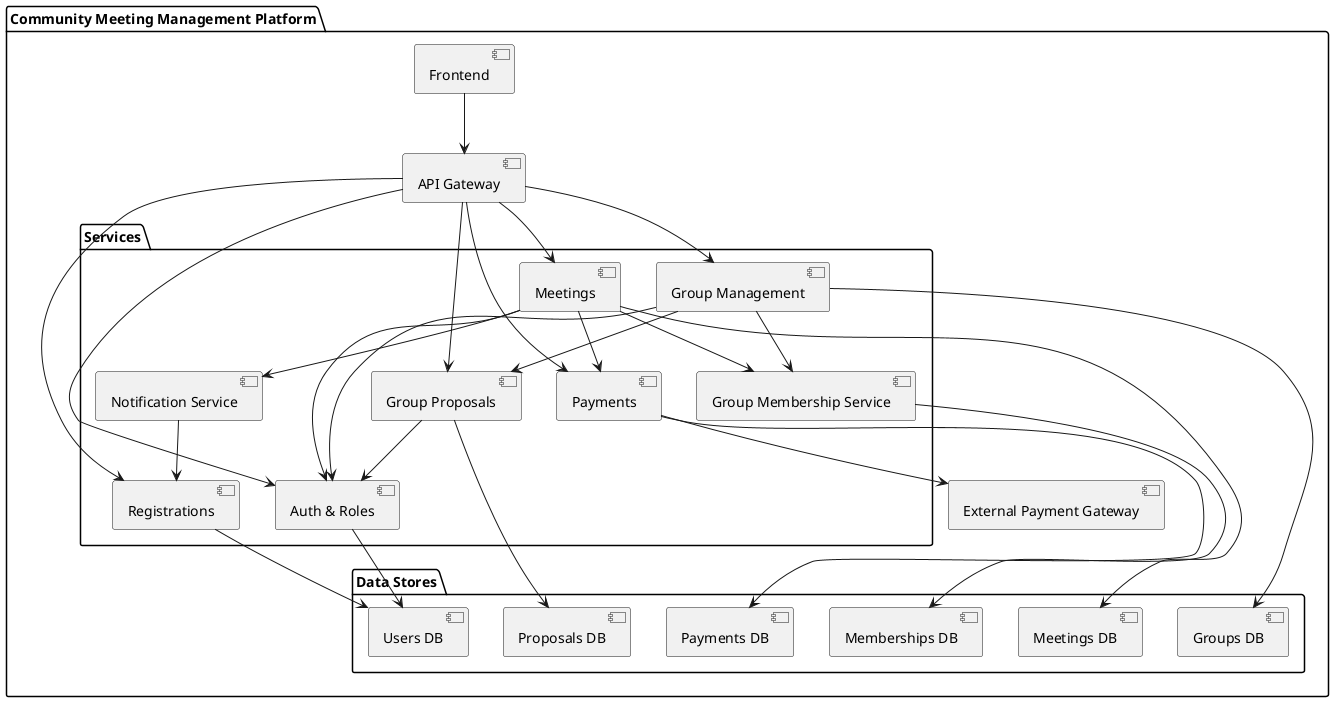 @startuml

package "Community Meeting Management Platform" {

[Frontend] as WebUI
[API Gateway] as APIGateway

package "Services" {
  [Auth & Roles] as AuthService
  [Registrations] as Registrations
  [Group Proposals] as ProposalService
  [Group Management] as GroupService
  [Group Membership Service] as MembershipService
  [Meetings] as MeetingService
  [Payments] as PaymentService
  [Notification Service] as NotificationService
}

package "Data Stores" {
  database [Users DB] as RegistrationsDB
  database [Proposals DB] as ProposalsDB
  database [Groups DB] as GroupDB
  database [Memberships DB] as MembershipsDB
  database [Meetings DB] as MeetingDB
  database [Payments DB] as PaymentDB
}

[External Payment Gateway] as PaymentGateway

' Frontend flows
WebUI --> APIGateway

' Auth and roles
APIGateway --> AuthService
AuthService --> RegistrationsDB

' User registration
APIGateway --> Registrations
Registrations --> RegistrationsDB

' Group proposals
APIGateway --> ProposalService
ProposalService --> ProposalsDB
ProposalService --> AuthService

' Group management (approved only)
APIGateway --> GroupService
GroupService --> GroupDB
GroupService --> ProposalService
GroupService --> MembershipService

' Group membership
MembershipService --> MembershipsDB
GroupService --> AuthService

' Meetings
APIGateway --> MeetingService
MeetingService --> MeetingDB
MeetingService --> AuthService
MeetingService --> MembershipService
MeetingService --> PaymentService
MeetingService --> NotificationService

' Payments
APIGateway --> PaymentService
PaymentService --> PaymentDB
PaymentService --> PaymentGateway

' Notifications
NotificationService --> Registrations

}

@enduml
